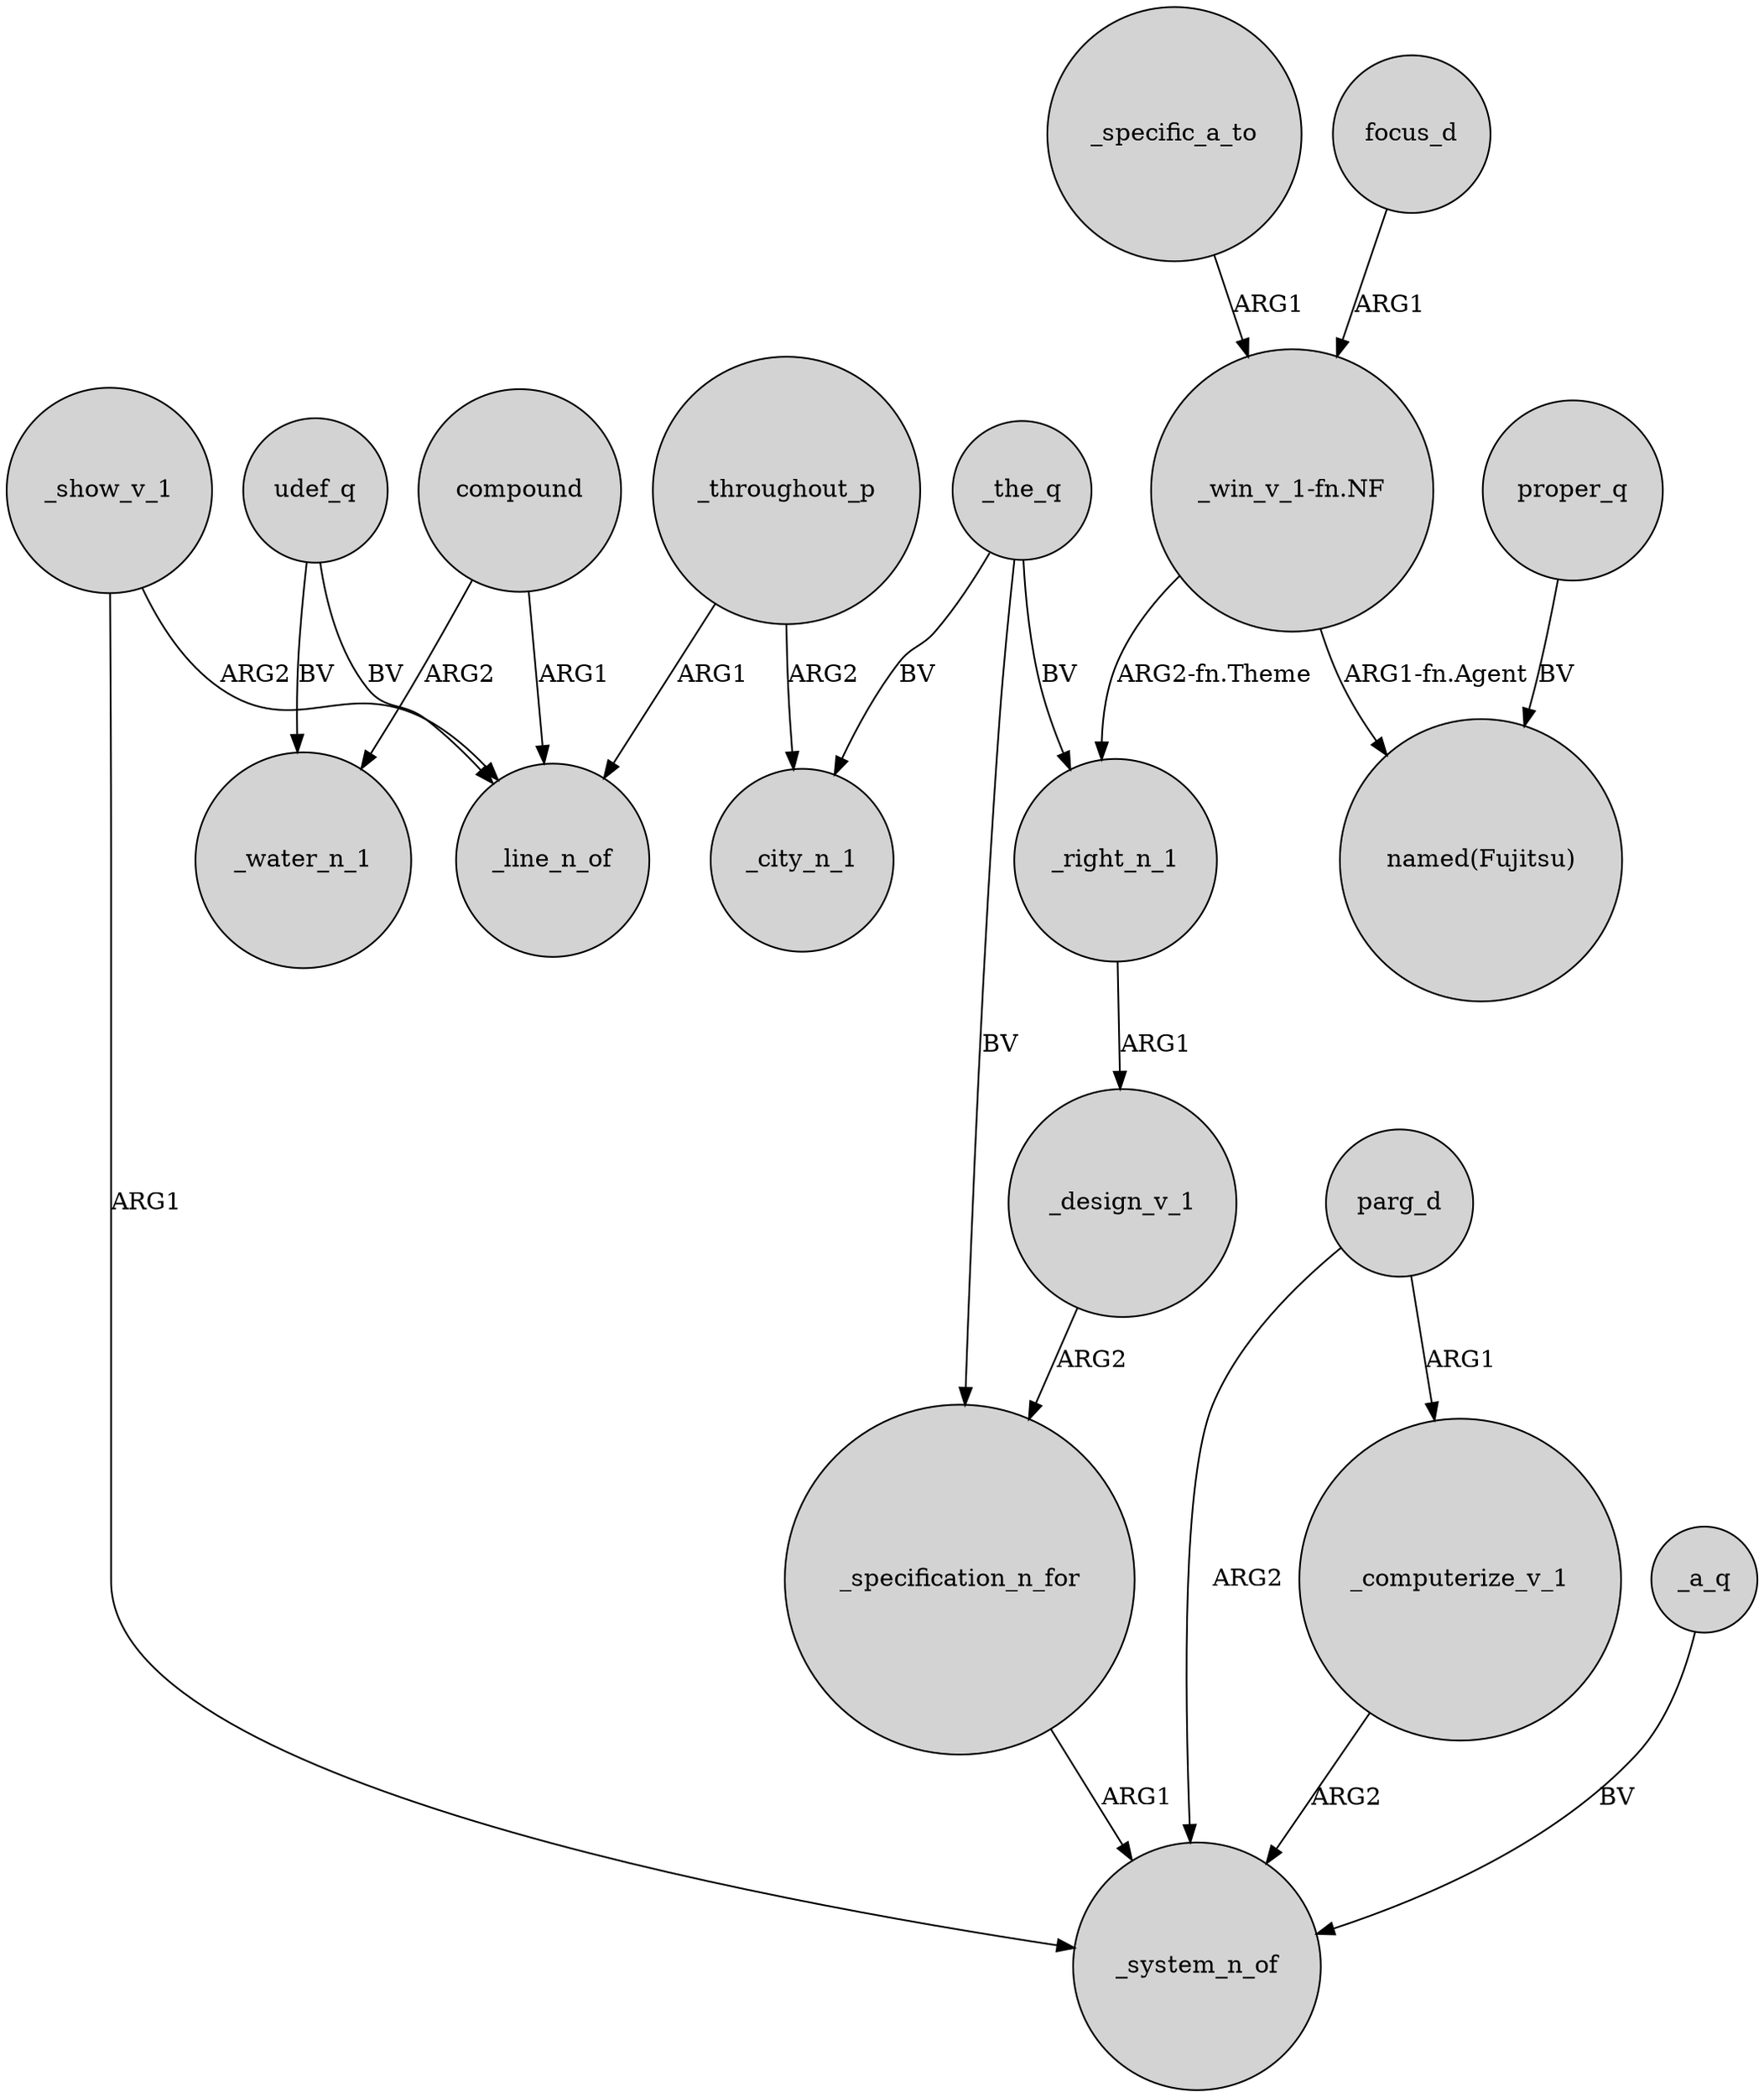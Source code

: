 digraph {
	node [shape=circle style=filled]
	"_win_v_1-fn.NF" -> _right_n_1 [label="ARG2-fn.Theme"]
	_the_q -> _specification_n_for [label=BV]
	_specific_a_to -> "_win_v_1-fn.NF" [label=ARG1]
	compound -> _water_n_1 [label=ARG2]
	_throughout_p -> _city_n_1 [label=ARG2]
	_show_v_1 -> _line_n_of [label=ARG2]
	parg_d -> _system_n_of [label=ARG2]
	proper_q -> "named(Fujitsu)" [label=BV]
	_computerize_v_1 -> _system_n_of [label=ARG2]
	"_win_v_1-fn.NF" -> "named(Fujitsu)" [label="ARG1-fn.Agent"]
	_show_v_1 -> _system_n_of [label=ARG1]
	compound -> _line_n_of [label=ARG1]
	focus_d -> "_win_v_1-fn.NF" [label=ARG1]
	udef_q -> _water_n_1 [label=BV]
	_right_n_1 -> _design_v_1 [label=ARG1]
	udef_q -> _line_n_of [label=BV]
	_the_q -> _city_n_1 [label=BV]
	_a_q -> _system_n_of [label=BV]
	_the_q -> _right_n_1 [label=BV]
	_design_v_1 -> _specification_n_for [label=ARG2]
	parg_d -> _computerize_v_1 [label=ARG1]
	_throughout_p -> _line_n_of [label=ARG1]
	_specification_n_for -> _system_n_of [label=ARG1]
}
